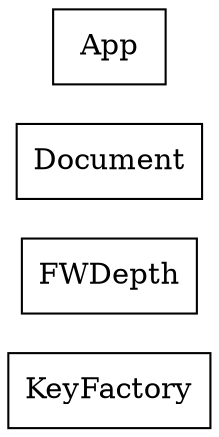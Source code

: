 strict digraph class_diagram {
  rankdir=LR;
  TypeKeyFactory[
    label="KeyFactory",
    URL="KeyFactory.html",
    tooltip="com.sekati.core.KeyFactory",
    shape="record"
  ];
  TypeFWDepth[
    label="FWDepth",
    URL="FWDepth.html",
    tooltip="com.sekati.core.FWDepth",
    shape="record"
  ];
  TypeDocument[
    label="Document",
    URL="Document.html",
    tooltip="com.sekati.core.Document",
    shape="record"
  ];
  TypeApp[
    label="App",
    URL="App.html",
    tooltip="com.sekati.core.App",
    shape="record"
  ];
}
